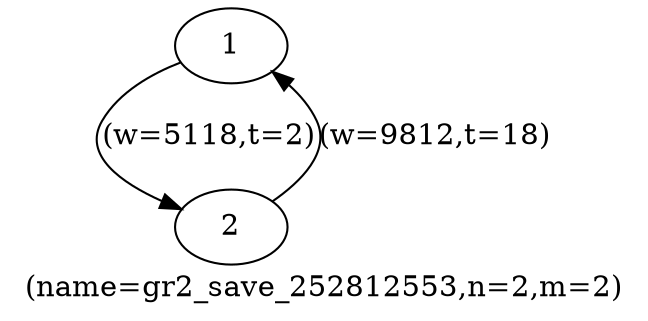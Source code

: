 digraph gr2_save_252812553 {
label="(name=gr2_save_252812553,n=2,m=2)";
	1 -> 2 [label="(w=5118,t=2)"];
	2 -> 1 [label="(w=9812,t=18)"];
1 [label="1"];
2 [label="2"];
}
